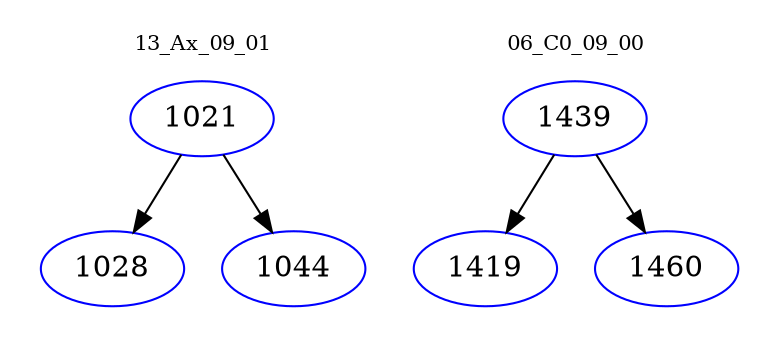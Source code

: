 digraph{
subgraph cluster_0 {
color = white
label = "13_Ax_09_01";
fontsize=10;
T0_1021 [label="1021", color="blue"]
T0_1021 -> T0_1028 [color="black"]
T0_1028 [label="1028", color="blue"]
T0_1021 -> T0_1044 [color="black"]
T0_1044 [label="1044", color="blue"]
}
subgraph cluster_1 {
color = white
label = "06_C0_09_00";
fontsize=10;
T1_1439 [label="1439", color="blue"]
T1_1439 -> T1_1419 [color="black"]
T1_1419 [label="1419", color="blue"]
T1_1439 -> T1_1460 [color="black"]
T1_1460 [label="1460", color="blue"]
}
}
